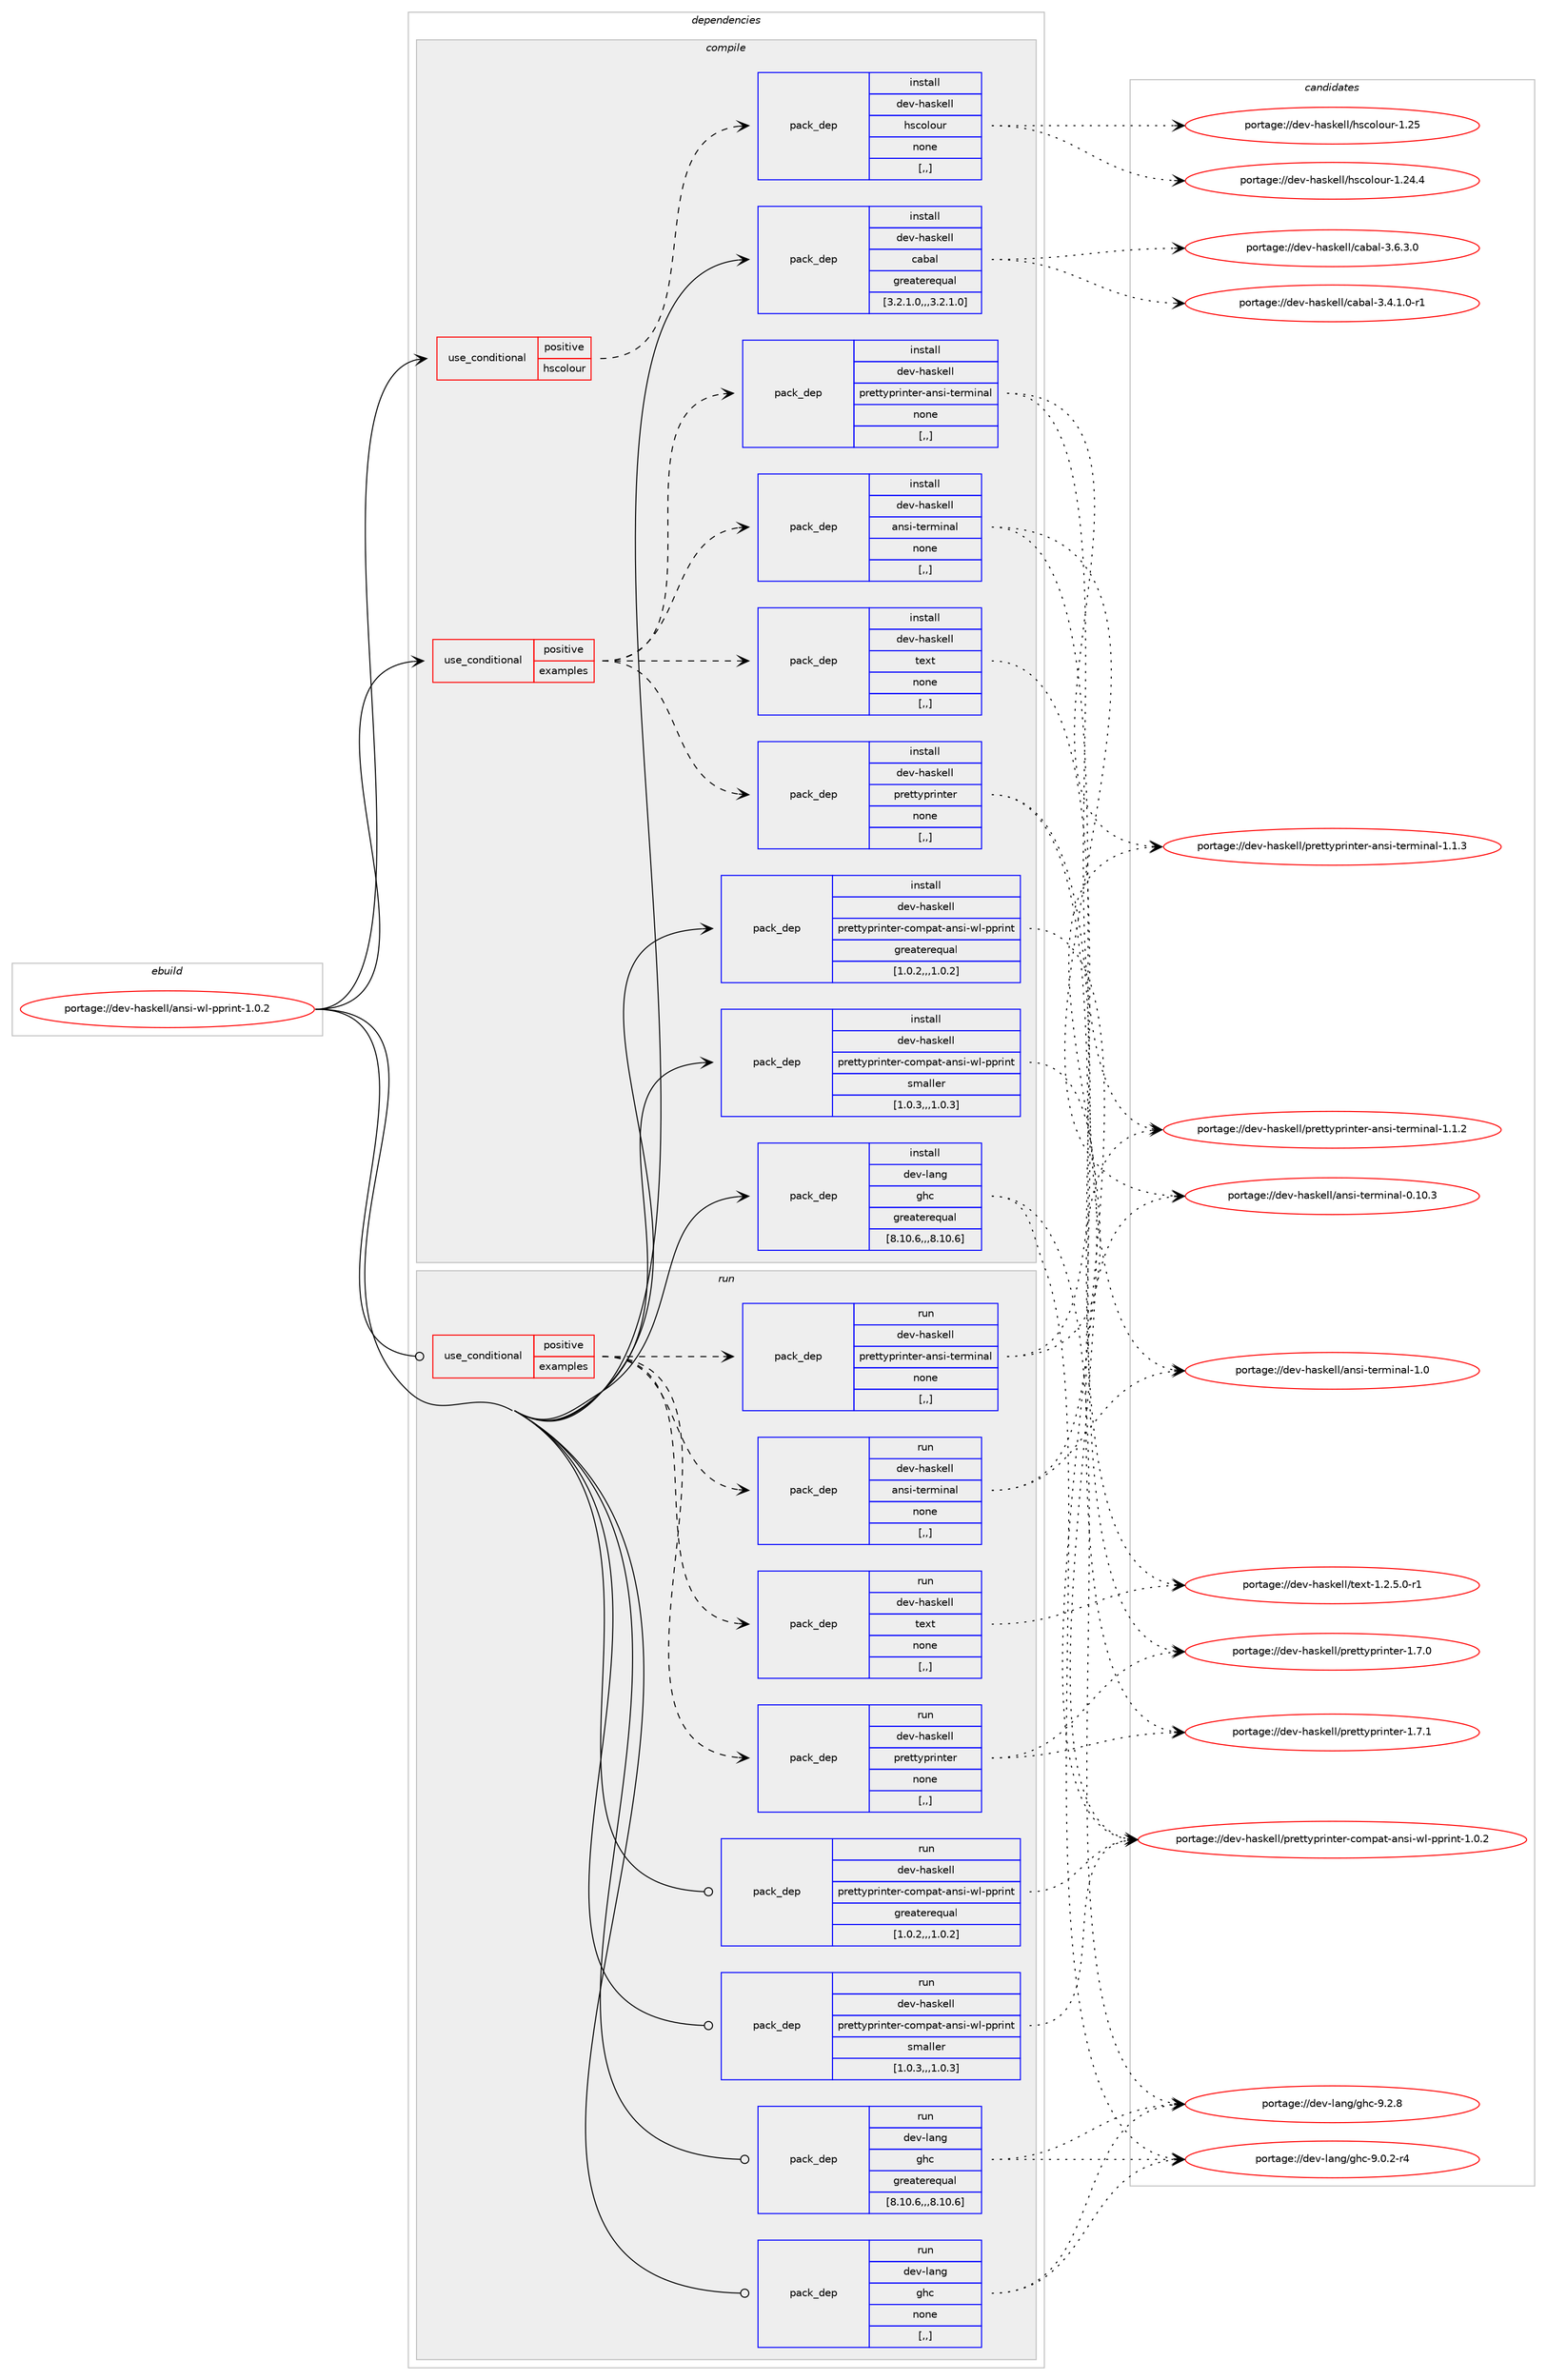 digraph prolog {

# *************
# Graph options
# *************

newrank=true;
concentrate=true;
compound=true;
graph [rankdir=LR,fontname=Helvetica,fontsize=10,ranksep=1.5];#, ranksep=2.5, nodesep=0.2];
edge  [arrowhead=vee];
node  [fontname=Helvetica,fontsize=10];

# **********
# The ebuild
# **********

subgraph cluster_leftcol {
color=gray;
label=<<i>ebuild</i>>;
id [label="portage://dev-haskell/ansi-wl-pprint-1.0.2", color=red, width=4, href="../dev-haskell/ansi-wl-pprint-1.0.2.svg"];
}

# ****************
# The dependencies
# ****************

subgraph cluster_midcol {
color=gray;
label=<<i>dependencies</i>>;
subgraph cluster_compile {
fillcolor="#eeeeee";
style=filled;
label=<<i>compile</i>>;
subgraph cond20141 {
dependency76544 [label=<<TABLE BORDER="0" CELLBORDER="1" CELLSPACING="0" CELLPADDING="4"><TR><TD ROWSPAN="3" CELLPADDING="10">use_conditional</TD></TR><TR><TD>positive</TD></TR><TR><TD>examples</TD></TR></TABLE>>, shape=none, color=red];
subgraph pack55441 {
dependency76545 [label=<<TABLE BORDER="0" CELLBORDER="1" CELLSPACING="0" CELLPADDING="4" WIDTH="220"><TR><TD ROWSPAN="6" CELLPADDING="30">pack_dep</TD></TR><TR><TD WIDTH="110">install</TD></TR><TR><TD>dev-haskell</TD></TR><TR><TD>ansi-terminal</TD></TR><TR><TD>none</TD></TR><TR><TD>[,,]</TD></TR></TABLE>>, shape=none, color=blue];
}
dependency76544:e -> dependency76545:w [weight=20,style="dashed",arrowhead="vee"];
subgraph pack55442 {
dependency76546 [label=<<TABLE BORDER="0" CELLBORDER="1" CELLSPACING="0" CELLPADDING="4" WIDTH="220"><TR><TD ROWSPAN="6" CELLPADDING="30">pack_dep</TD></TR><TR><TD WIDTH="110">install</TD></TR><TR><TD>dev-haskell</TD></TR><TR><TD>prettyprinter</TD></TR><TR><TD>none</TD></TR><TR><TD>[,,]</TD></TR></TABLE>>, shape=none, color=blue];
}
dependency76544:e -> dependency76546:w [weight=20,style="dashed",arrowhead="vee"];
subgraph pack55443 {
dependency76547 [label=<<TABLE BORDER="0" CELLBORDER="1" CELLSPACING="0" CELLPADDING="4" WIDTH="220"><TR><TD ROWSPAN="6" CELLPADDING="30">pack_dep</TD></TR><TR><TD WIDTH="110">install</TD></TR><TR><TD>dev-haskell</TD></TR><TR><TD>prettyprinter-ansi-terminal</TD></TR><TR><TD>none</TD></TR><TR><TD>[,,]</TD></TR></TABLE>>, shape=none, color=blue];
}
dependency76544:e -> dependency76547:w [weight=20,style="dashed",arrowhead="vee"];
subgraph pack55444 {
dependency76548 [label=<<TABLE BORDER="0" CELLBORDER="1" CELLSPACING="0" CELLPADDING="4" WIDTH="220"><TR><TD ROWSPAN="6" CELLPADDING="30">pack_dep</TD></TR><TR><TD WIDTH="110">install</TD></TR><TR><TD>dev-haskell</TD></TR><TR><TD>text</TD></TR><TR><TD>none</TD></TR><TR><TD>[,,]</TD></TR></TABLE>>, shape=none, color=blue];
}
dependency76544:e -> dependency76548:w [weight=20,style="dashed",arrowhead="vee"];
}
id:e -> dependency76544:w [weight=20,style="solid",arrowhead="vee"];
subgraph cond20142 {
dependency76549 [label=<<TABLE BORDER="0" CELLBORDER="1" CELLSPACING="0" CELLPADDING="4"><TR><TD ROWSPAN="3" CELLPADDING="10">use_conditional</TD></TR><TR><TD>positive</TD></TR><TR><TD>hscolour</TD></TR></TABLE>>, shape=none, color=red];
subgraph pack55445 {
dependency76550 [label=<<TABLE BORDER="0" CELLBORDER="1" CELLSPACING="0" CELLPADDING="4" WIDTH="220"><TR><TD ROWSPAN="6" CELLPADDING="30">pack_dep</TD></TR><TR><TD WIDTH="110">install</TD></TR><TR><TD>dev-haskell</TD></TR><TR><TD>hscolour</TD></TR><TR><TD>none</TD></TR><TR><TD>[,,]</TD></TR></TABLE>>, shape=none, color=blue];
}
dependency76549:e -> dependency76550:w [weight=20,style="dashed",arrowhead="vee"];
}
id:e -> dependency76549:w [weight=20,style="solid",arrowhead="vee"];
subgraph pack55446 {
dependency76551 [label=<<TABLE BORDER="0" CELLBORDER="1" CELLSPACING="0" CELLPADDING="4" WIDTH="220"><TR><TD ROWSPAN="6" CELLPADDING="30">pack_dep</TD></TR><TR><TD WIDTH="110">install</TD></TR><TR><TD>dev-haskell</TD></TR><TR><TD>cabal</TD></TR><TR><TD>greaterequal</TD></TR><TR><TD>[3.2.1.0,,,3.2.1.0]</TD></TR></TABLE>>, shape=none, color=blue];
}
id:e -> dependency76551:w [weight=20,style="solid",arrowhead="vee"];
subgraph pack55447 {
dependency76552 [label=<<TABLE BORDER="0" CELLBORDER="1" CELLSPACING="0" CELLPADDING="4" WIDTH="220"><TR><TD ROWSPAN="6" CELLPADDING="30">pack_dep</TD></TR><TR><TD WIDTH="110">install</TD></TR><TR><TD>dev-haskell</TD></TR><TR><TD>prettyprinter-compat-ansi-wl-pprint</TD></TR><TR><TD>greaterequal</TD></TR><TR><TD>[1.0.2,,,1.0.2]</TD></TR></TABLE>>, shape=none, color=blue];
}
id:e -> dependency76552:w [weight=20,style="solid",arrowhead="vee"];
subgraph pack55448 {
dependency76553 [label=<<TABLE BORDER="0" CELLBORDER="1" CELLSPACING="0" CELLPADDING="4" WIDTH="220"><TR><TD ROWSPAN="6" CELLPADDING="30">pack_dep</TD></TR><TR><TD WIDTH="110">install</TD></TR><TR><TD>dev-haskell</TD></TR><TR><TD>prettyprinter-compat-ansi-wl-pprint</TD></TR><TR><TD>smaller</TD></TR><TR><TD>[1.0.3,,,1.0.3]</TD></TR></TABLE>>, shape=none, color=blue];
}
id:e -> dependency76553:w [weight=20,style="solid",arrowhead="vee"];
subgraph pack55449 {
dependency76554 [label=<<TABLE BORDER="0" CELLBORDER="1" CELLSPACING="0" CELLPADDING="4" WIDTH="220"><TR><TD ROWSPAN="6" CELLPADDING="30">pack_dep</TD></TR><TR><TD WIDTH="110">install</TD></TR><TR><TD>dev-lang</TD></TR><TR><TD>ghc</TD></TR><TR><TD>greaterequal</TD></TR><TR><TD>[8.10.6,,,8.10.6]</TD></TR></TABLE>>, shape=none, color=blue];
}
id:e -> dependency76554:w [weight=20,style="solid",arrowhead="vee"];
}
subgraph cluster_compileandrun {
fillcolor="#eeeeee";
style=filled;
label=<<i>compile and run</i>>;
}
subgraph cluster_run {
fillcolor="#eeeeee";
style=filled;
label=<<i>run</i>>;
subgraph cond20143 {
dependency76555 [label=<<TABLE BORDER="0" CELLBORDER="1" CELLSPACING="0" CELLPADDING="4"><TR><TD ROWSPAN="3" CELLPADDING="10">use_conditional</TD></TR><TR><TD>positive</TD></TR><TR><TD>examples</TD></TR></TABLE>>, shape=none, color=red];
subgraph pack55450 {
dependency76556 [label=<<TABLE BORDER="0" CELLBORDER="1" CELLSPACING="0" CELLPADDING="4" WIDTH="220"><TR><TD ROWSPAN="6" CELLPADDING="30">pack_dep</TD></TR><TR><TD WIDTH="110">run</TD></TR><TR><TD>dev-haskell</TD></TR><TR><TD>ansi-terminal</TD></TR><TR><TD>none</TD></TR><TR><TD>[,,]</TD></TR></TABLE>>, shape=none, color=blue];
}
dependency76555:e -> dependency76556:w [weight=20,style="dashed",arrowhead="vee"];
subgraph pack55451 {
dependency76557 [label=<<TABLE BORDER="0" CELLBORDER="1" CELLSPACING="0" CELLPADDING="4" WIDTH="220"><TR><TD ROWSPAN="6" CELLPADDING="30">pack_dep</TD></TR><TR><TD WIDTH="110">run</TD></TR><TR><TD>dev-haskell</TD></TR><TR><TD>prettyprinter</TD></TR><TR><TD>none</TD></TR><TR><TD>[,,]</TD></TR></TABLE>>, shape=none, color=blue];
}
dependency76555:e -> dependency76557:w [weight=20,style="dashed",arrowhead="vee"];
subgraph pack55452 {
dependency76558 [label=<<TABLE BORDER="0" CELLBORDER="1" CELLSPACING="0" CELLPADDING="4" WIDTH="220"><TR><TD ROWSPAN="6" CELLPADDING="30">pack_dep</TD></TR><TR><TD WIDTH="110">run</TD></TR><TR><TD>dev-haskell</TD></TR><TR><TD>prettyprinter-ansi-terminal</TD></TR><TR><TD>none</TD></TR><TR><TD>[,,]</TD></TR></TABLE>>, shape=none, color=blue];
}
dependency76555:e -> dependency76558:w [weight=20,style="dashed",arrowhead="vee"];
subgraph pack55453 {
dependency76559 [label=<<TABLE BORDER="0" CELLBORDER="1" CELLSPACING="0" CELLPADDING="4" WIDTH="220"><TR><TD ROWSPAN="6" CELLPADDING="30">pack_dep</TD></TR><TR><TD WIDTH="110">run</TD></TR><TR><TD>dev-haskell</TD></TR><TR><TD>text</TD></TR><TR><TD>none</TD></TR><TR><TD>[,,]</TD></TR></TABLE>>, shape=none, color=blue];
}
dependency76555:e -> dependency76559:w [weight=20,style="dashed",arrowhead="vee"];
}
id:e -> dependency76555:w [weight=20,style="solid",arrowhead="odot"];
subgraph pack55454 {
dependency76560 [label=<<TABLE BORDER="0" CELLBORDER="1" CELLSPACING="0" CELLPADDING="4" WIDTH="220"><TR><TD ROWSPAN="6" CELLPADDING="30">pack_dep</TD></TR><TR><TD WIDTH="110">run</TD></TR><TR><TD>dev-haskell</TD></TR><TR><TD>prettyprinter-compat-ansi-wl-pprint</TD></TR><TR><TD>greaterequal</TD></TR><TR><TD>[1.0.2,,,1.0.2]</TD></TR></TABLE>>, shape=none, color=blue];
}
id:e -> dependency76560:w [weight=20,style="solid",arrowhead="odot"];
subgraph pack55455 {
dependency76561 [label=<<TABLE BORDER="0" CELLBORDER="1" CELLSPACING="0" CELLPADDING="4" WIDTH="220"><TR><TD ROWSPAN="6" CELLPADDING="30">pack_dep</TD></TR><TR><TD WIDTH="110">run</TD></TR><TR><TD>dev-haskell</TD></TR><TR><TD>prettyprinter-compat-ansi-wl-pprint</TD></TR><TR><TD>smaller</TD></TR><TR><TD>[1.0.3,,,1.0.3]</TD></TR></TABLE>>, shape=none, color=blue];
}
id:e -> dependency76561:w [weight=20,style="solid",arrowhead="odot"];
subgraph pack55456 {
dependency76562 [label=<<TABLE BORDER="0" CELLBORDER="1" CELLSPACING="0" CELLPADDING="4" WIDTH="220"><TR><TD ROWSPAN="6" CELLPADDING="30">pack_dep</TD></TR><TR><TD WIDTH="110">run</TD></TR><TR><TD>dev-lang</TD></TR><TR><TD>ghc</TD></TR><TR><TD>greaterequal</TD></TR><TR><TD>[8.10.6,,,8.10.6]</TD></TR></TABLE>>, shape=none, color=blue];
}
id:e -> dependency76562:w [weight=20,style="solid",arrowhead="odot"];
subgraph pack55457 {
dependency76563 [label=<<TABLE BORDER="0" CELLBORDER="1" CELLSPACING="0" CELLPADDING="4" WIDTH="220"><TR><TD ROWSPAN="6" CELLPADDING="30">pack_dep</TD></TR><TR><TD WIDTH="110">run</TD></TR><TR><TD>dev-lang</TD></TR><TR><TD>ghc</TD></TR><TR><TD>none</TD></TR><TR><TD>[,,]</TD></TR></TABLE>>, shape=none, color=blue];
}
id:e -> dependency76563:w [weight=20,style="solid",arrowhead="odot"];
}
}

# **************
# The candidates
# **************

subgraph cluster_choices {
rank=same;
color=gray;
label=<<i>candidates</i>>;

subgraph choice55441 {
color=black;
nodesep=1;
choice10010111845104971151071011081084797110115105451161011141091051109710845494648 [label="portage://dev-haskell/ansi-terminal-1.0", color=red, width=4,href="../dev-haskell/ansi-terminal-1.0.svg"];
choice10010111845104971151071011081084797110115105451161011141091051109710845484649484651 [label="portage://dev-haskell/ansi-terminal-0.10.3", color=red, width=4,href="../dev-haskell/ansi-terminal-0.10.3.svg"];
dependency76545:e -> choice10010111845104971151071011081084797110115105451161011141091051109710845494648:w [style=dotted,weight="100"];
dependency76545:e -> choice10010111845104971151071011081084797110115105451161011141091051109710845484649484651:w [style=dotted,weight="100"];
}
subgraph choice55442 {
color=black;
nodesep=1;
choice100101118451049711510710110810847112114101116116121112114105110116101114454946554649 [label="portage://dev-haskell/prettyprinter-1.7.1", color=red, width=4,href="../dev-haskell/prettyprinter-1.7.1.svg"];
choice100101118451049711510710110810847112114101116116121112114105110116101114454946554648 [label="portage://dev-haskell/prettyprinter-1.7.0", color=red, width=4,href="../dev-haskell/prettyprinter-1.7.0.svg"];
dependency76546:e -> choice100101118451049711510710110810847112114101116116121112114105110116101114454946554649:w [style=dotted,weight="100"];
dependency76546:e -> choice100101118451049711510710110810847112114101116116121112114105110116101114454946554648:w [style=dotted,weight="100"];
}
subgraph choice55443 {
color=black;
nodesep=1;
choice10010111845104971151071011081084711211410111611612111211410511011610111445971101151054511610111410910511097108454946494651 [label="portage://dev-haskell/prettyprinter-ansi-terminal-1.1.3", color=red, width=4,href="../dev-haskell/prettyprinter-ansi-terminal-1.1.3.svg"];
choice10010111845104971151071011081084711211410111611612111211410511011610111445971101151054511610111410910511097108454946494650 [label="portage://dev-haskell/prettyprinter-ansi-terminal-1.1.2", color=red, width=4,href="../dev-haskell/prettyprinter-ansi-terminal-1.1.2.svg"];
dependency76547:e -> choice10010111845104971151071011081084711211410111611612111211410511011610111445971101151054511610111410910511097108454946494651:w [style=dotted,weight="100"];
dependency76547:e -> choice10010111845104971151071011081084711211410111611612111211410511011610111445971101151054511610111410910511097108454946494650:w [style=dotted,weight="100"];
}
subgraph choice55444 {
color=black;
nodesep=1;
choice10010111845104971151071011081084711610112011645494650465346484511449 [label="portage://dev-haskell/text-1.2.5.0-r1", color=red, width=4,href="../dev-haskell/text-1.2.5.0-r1.svg"];
dependency76548:e -> choice10010111845104971151071011081084711610112011645494650465346484511449:w [style=dotted,weight="100"];
}
subgraph choice55445 {
color=black;
nodesep=1;
choice100101118451049711510710110810847104115991111081111171144549465053 [label="portage://dev-haskell/hscolour-1.25", color=red, width=4,href="../dev-haskell/hscolour-1.25.svg"];
choice1001011184510497115107101108108471041159911110811111711445494650524652 [label="portage://dev-haskell/hscolour-1.24.4", color=red, width=4,href="../dev-haskell/hscolour-1.24.4.svg"];
dependency76550:e -> choice100101118451049711510710110810847104115991111081111171144549465053:w [style=dotted,weight="100"];
dependency76550:e -> choice1001011184510497115107101108108471041159911110811111711445494650524652:w [style=dotted,weight="100"];
}
subgraph choice55446 {
color=black;
nodesep=1;
choice100101118451049711510710110810847999798971084551465446514648 [label="portage://dev-haskell/cabal-3.6.3.0", color=red, width=4,href="../dev-haskell/cabal-3.6.3.0.svg"];
choice1001011184510497115107101108108479997989710845514652464946484511449 [label="portage://dev-haskell/cabal-3.4.1.0-r1", color=red, width=4,href="../dev-haskell/cabal-3.4.1.0-r1.svg"];
dependency76551:e -> choice100101118451049711510710110810847999798971084551465446514648:w [style=dotted,weight="100"];
dependency76551:e -> choice1001011184510497115107101108108479997989710845514652464946484511449:w [style=dotted,weight="100"];
}
subgraph choice55447 {
color=black;
nodesep=1;
choice10010111845104971151071011081084711211410111611612111211410511011610111445991111091129711645971101151054511910845112112114105110116454946484650 [label="portage://dev-haskell/prettyprinter-compat-ansi-wl-pprint-1.0.2", color=red, width=4,href="../dev-haskell/prettyprinter-compat-ansi-wl-pprint-1.0.2.svg"];
dependency76552:e -> choice10010111845104971151071011081084711211410111611612111211410511011610111445991111091129711645971101151054511910845112112114105110116454946484650:w [style=dotted,weight="100"];
}
subgraph choice55448 {
color=black;
nodesep=1;
choice10010111845104971151071011081084711211410111611612111211410511011610111445991111091129711645971101151054511910845112112114105110116454946484650 [label="portage://dev-haskell/prettyprinter-compat-ansi-wl-pprint-1.0.2", color=red, width=4,href="../dev-haskell/prettyprinter-compat-ansi-wl-pprint-1.0.2.svg"];
dependency76553:e -> choice10010111845104971151071011081084711211410111611612111211410511011610111445991111091129711645971101151054511910845112112114105110116454946484650:w [style=dotted,weight="100"];
}
subgraph choice55449 {
color=black;
nodesep=1;
choice10010111845108971101034710310499455746504656 [label="portage://dev-lang/ghc-9.2.8", color=red, width=4,href="../dev-lang/ghc-9.2.8.svg"];
choice100101118451089711010347103104994557464846504511452 [label="portage://dev-lang/ghc-9.0.2-r4", color=red, width=4,href="../dev-lang/ghc-9.0.2-r4.svg"];
dependency76554:e -> choice10010111845108971101034710310499455746504656:w [style=dotted,weight="100"];
dependency76554:e -> choice100101118451089711010347103104994557464846504511452:w [style=dotted,weight="100"];
}
subgraph choice55450 {
color=black;
nodesep=1;
choice10010111845104971151071011081084797110115105451161011141091051109710845494648 [label="portage://dev-haskell/ansi-terminal-1.0", color=red, width=4,href="../dev-haskell/ansi-terminal-1.0.svg"];
choice10010111845104971151071011081084797110115105451161011141091051109710845484649484651 [label="portage://dev-haskell/ansi-terminal-0.10.3", color=red, width=4,href="../dev-haskell/ansi-terminal-0.10.3.svg"];
dependency76556:e -> choice10010111845104971151071011081084797110115105451161011141091051109710845494648:w [style=dotted,weight="100"];
dependency76556:e -> choice10010111845104971151071011081084797110115105451161011141091051109710845484649484651:w [style=dotted,weight="100"];
}
subgraph choice55451 {
color=black;
nodesep=1;
choice100101118451049711510710110810847112114101116116121112114105110116101114454946554649 [label="portage://dev-haskell/prettyprinter-1.7.1", color=red, width=4,href="../dev-haskell/prettyprinter-1.7.1.svg"];
choice100101118451049711510710110810847112114101116116121112114105110116101114454946554648 [label="portage://dev-haskell/prettyprinter-1.7.0", color=red, width=4,href="../dev-haskell/prettyprinter-1.7.0.svg"];
dependency76557:e -> choice100101118451049711510710110810847112114101116116121112114105110116101114454946554649:w [style=dotted,weight="100"];
dependency76557:e -> choice100101118451049711510710110810847112114101116116121112114105110116101114454946554648:w [style=dotted,weight="100"];
}
subgraph choice55452 {
color=black;
nodesep=1;
choice10010111845104971151071011081084711211410111611612111211410511011610111445971101151054511610111410910511097108454946494651 [label="portage://dev-haskell/prettyprinter-ansi-terminal-1.1.3", color=red, width=4,href="../dev-haskell/prettyprinter-ansi-terminal-1.1.3.svg"];
choice10010111845104971151071011081084711211410111611612111211410511011610111445971101151054511610111410910511097108454946494650 [label="portage://dev-haskell/prettyprinter-ansi-terminal-1.1.2", color=red, width=4,href="../dev-haskell/prettyprinter-ansi-terminal-1.1.2.svg"];
dependency76558:e -> choice10010111845104971151071011081084711211410111611612111211410511011610111445971101151054511610111410910511097108454946494651:w [style=dotted,weight="100"];
dependency76558:e -> choice10010111845104971151071011081084711211410111611612111211410511011610111445971101151054511610111410910511097108454946494650:w [style=dotted,weight="100"];
}
subgraph choice55453 {
color=black;
nodesep=1;
choice10010111845104971151071011081084711610112011645494650465346484511449 [label="portage://dev-haskell/text-1.2.5.0-r1", color=red, width=4,href="../dev-haskell/text-1.2.5.0-r1.svg"];
dependency76559:e -> choice10010111845104971151071011081084711610112011645494650465346484511449:w [style=dotted,weight="100"];
}
subgraph choice55454 {
color=black;
nodesep=1;
choice10010111845104971151071011081084711211410111611612111211410511011610111445991111091129711645971101151054511910845112112114105110116454946484650 [label="portage://dev-haskell/prettyprinter-compat-ansi-wl-pprint-1.0.2", color=red, width=4,href="../dev-haskell/prettyprinter-compat-ansi-wl-pprint-1.0.2.svg"];
dependency76560:e -> choice10010111845104971151071011081084711211410111611612111211410511011610111445991111091129711645971101151054511910845112112114105110116454946484650:w [style=dotted,weight="100"];
}
subgraph choice55455 {
color=black;
nodesep=1;
choice10010111845104971151071011081084711211410111611612111211410511011610111445991111091129711645971101151054511910845112112114105110116454946484650 [label="portage://dev-haskell/prettyprinter-compat-ansi-wl-pprint-1.0.2", color=red, width=4,href="../dev-haskell/prettyprinter-compat-ansi-wl-pprint-1.0.2.svg"];
dependency76561:e -> choice10010111845104971151071011081084711211410111611612111211410511011610111445991111091129711645971101151054511910845112112114105110116454946484650:w [style=dotted,weight="100"];
}
subgraph choice55456 {
color=black;
nodesep=1;
choice10010111845108971101034710310499455746504656 [label="portage://dev-lang/ghc-9.2.8", color=red, width=4,href="../dev-lang/ghc-9.2.8.svg"];
choice100101118451089711010347103104994557464846504511452 [label="portage://dev-lang/ghc-9.0.2-r4", color=red, width=4,href="../dev-lang/ghc-9.0.2-r4.svg"];
dependency76562:e -> choice10010111845108971101034710310499455746504656:w [style=dotted,weight="100"];
dependency76562:e -> choice100101118451089711010347103104994557464846504511452:w [style=dotted,weight="100"];
}
subgraph choice55457 {
color=black;
nodesep=1;
choice10010111845108971101034710310499455746504656 [label="portage://dev-lang/ghc-9.2.8", color=red, width=4,href="../dev-lang/ghc-9.2.8.svg"];
choice100101118451089711010347103104994557464846504511452 [label="portage://dev-lang/ghc-9.0.2-r4", color=red, width=4,href="../dev-lang/ghc-9.0.2-r4.svg"];
dependency76563:e -> choice10010111845108971101034710310499455746504656:w [style=dotted,weight="100"];
dependency76563:e -> choice100101118451089711010347103104994557464846504511452:w [style=dotted,weight="100"];
}
}

}
